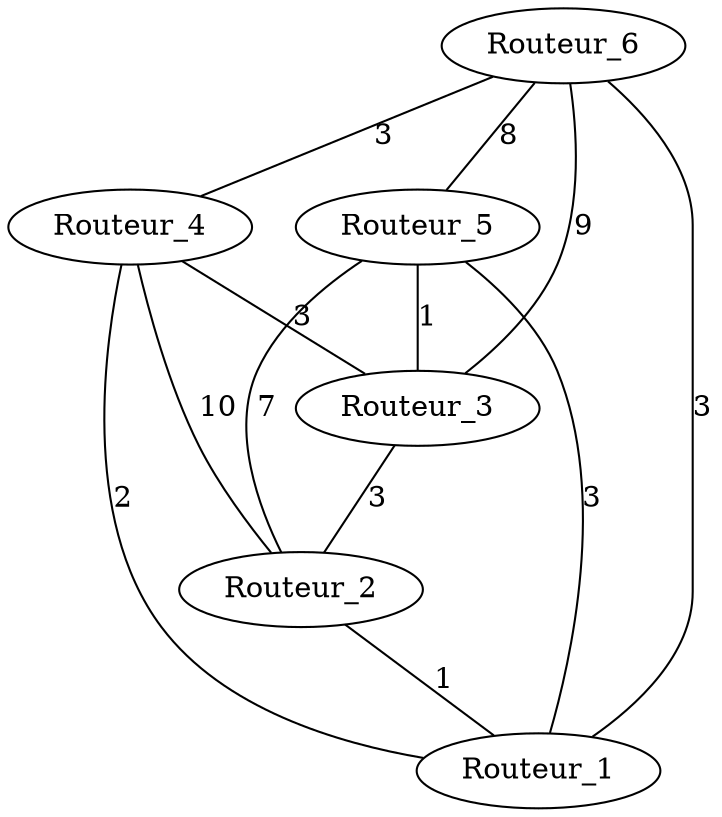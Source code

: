 // RIP - OSPF
graph {
	Routeur_2 -- Routeur_1 [label=1]
	Routeur_3 -- Routeur_2 [label=3]
	Routeur_4 -- Routeur_1 [label=2]
	Routeur_4 -- Routeur_2 [label=10]
	Routeur_4 -- Routeur_3 [label=3]
	Routeur_5 -- Routeur_1 [label=3]
	Routeur_5 -- Routeur_2 [label=7]
	Routeur_5 -- Routeur_3 [label=1]
	Routeur_6 -- Routeur_1 [label=3]
	Routeur_6 -- Routeur_3 [label=9]
	Routeur_6 -- Routeur_4 [label=3]
	Routeur_6 -- Routeur_5 [label=8]
}